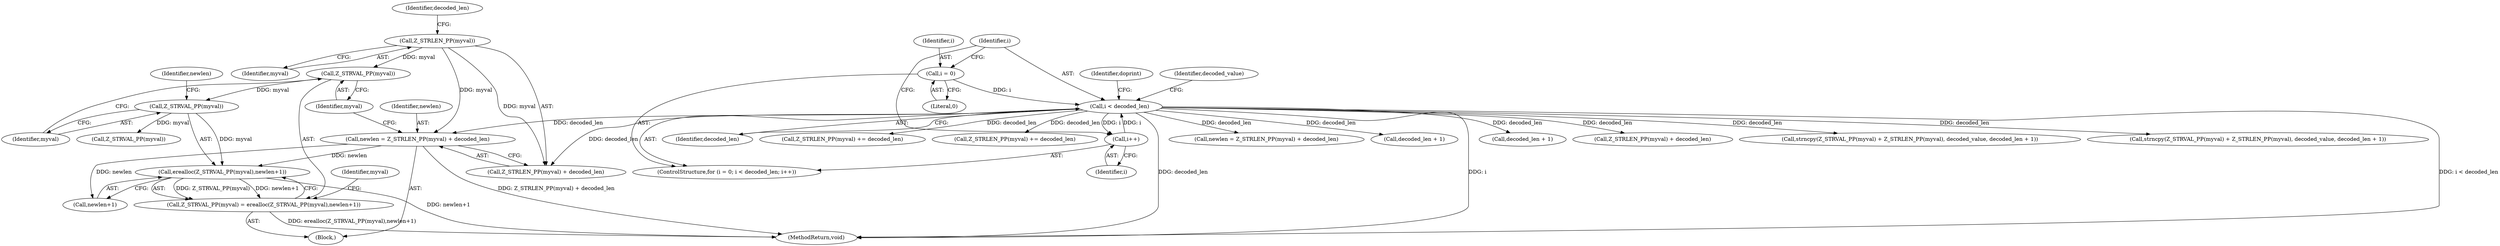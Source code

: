 digraph "0_php_dccda88f27a084bcbbb30198ace12b4e7ae961cc_4@API" {
"1000247" [label="(Call,erealloc(Z_STRVAL_PP(myval),newlen+1))"];
"1000248" [label="(Call,Z_STRVAL_PP(myval))"];
"1000245" [label="(Call,Z_STRVAL_PP(myval))"];
"1000241" [label="(Call,Z_STRLEN_PP(myval))"];
"1000238" [label="(Call,newlen = Z_STRLEN_PP(myval) + decoded_len)"];
"1000183" [label="(Call,i < decoded_len)"];
"1000186" [label="(Call,i++)"];
"1000180" [label="(Call,i = 0)"];
"1000244" [label="(Call,Z_STRVAL_PP(myval) = erealloc(Z_STRVAL_PP(myval),newlen+1))"];
"1000374" [label="(Call,Z_STRLEN_PP(myval) += decoded_len)"];
"1000471" [label="(MethodReturn,void)"];
"1000249" [label="(Identifier,myval)"];
"1000244" [label="(Call,Z_STRVAL_PP(myval) = erealloc(Z_STRVAL_PP(myval),newlen+1))"];
"1000238" [label="(Call,newlen = Z_STRLEN_PP(myval) + decoded_len)"];
"1000184" [label="(Identifier,i)"];
"1000209" [label="(Identifier,doprint)"];
"1000349" [label="(Call,newlen = Z_STRLEN_PP(myval) + decoded_len)"];
"1000180" [label="(Call,i = 0)"];
"1000187" [label="(Identifier,i)"];
"1000183" [label="(Call,i < decoded_len)"];
"1000260" [label="(Call,decoded_len + 1)"];
"1000181" [label="(Identifier,i)"];
"1000248" [label="(Call,Z_STRVAL_PP(myval))"];
"1000251" [label="(Identifier,newlen)"];
"1000256" [label="(Identifier,myval)"];
"1000245" [label="(Call,Z_STRVAL_PP(myval))"];
"1000186" [label="(Call,i++)"];
"1000243" [label="(Identifier,decoded_len)"];
"1000240" [label="(Call,Z_STRLEN_PP(myval) + decoded_len)"];
"1000247" [label="(Call,erealloc(Z_STRVAL_PP(myval),newlen+1))"];
"1000241" [label="(Call,Z_STRLEN_PP(myval))"];
"1000371" [label="(Call,decoded_len + 1)"];
"1000242" [label="(Identifier,myval)"];
"1000255" [label="(Call,Z_STRVAL_PP(myval))"];
"1000250" [label="(Call,newlen+1)"];
"1000351" [label="(Call,Z_STRLEN_PP(myval) + decoded_len)"];
"1000253" [label="(Call,strncpy(Z_STRVAL_PP(myval) + Z_STRLEN_PP(myval), decoded_value, decoded_len + 1))"];
"1000364" [label="(Call,strncpy(Z_STRVAL_PP(myval) + Z_STRLEN_PP(myval), decoded_value, decoded_len + 1))"];
"1000191" [label="(Identifier,decoded_value)"];
"1000236" [label="(Block,)"];
"1000185" [label="(Identifier,decoded_len)"];
"1000179" [label="(ControlStructure,for (i = 0; i < decoded_len; i++))"];
"1000263" [label="(Call,Z_STRLEN_PP(myval) += decoded_len)"];
"1000246" [label="(Identifier,myval)"];
"1000182" [label="(Literal,0)"];
"1000239" [label="(Identifier,newlen)"];
"1000247" -> "1000244"  [label="AST: "];
"1000247" -> "1000250"  [label="CFG: "];
"1000248" -> "1000247"  [label="AST: "];
"1000250" -> "1000247"  [label="AST: "];
"1000244" -> "1000247"  [label="CFG: "];
"1000247" -> "1000471"  [label="DDG: newlen+1"];
"1000247" -> "1000244"  [label="DDG: Z_STRVAL_PP(myval)"];
"1000247" -> "1000244"  [label="DDG: newlen+1"];
"1000248" -> "1000247"  [label="DDG: myval"];
"1000238" -> "1000247"  [label="DDG: newlen"];
"1000248" -> "1000249"  [label="CFG: "];
"1000249" -> "1000248"  [label="AST: "];
"1000251" -> "1000248"  [label="CFG: "];
"1000245" -> "1000248"  [label="DDG: myval"];
"1000248" -> "1000255"  [label="DDG: myval"];
"1000245" -> "1000244"  [label="AST: "];
"1000245" -> "1000246"  [label="CFG: "];
"1000246" -> "1000245"  [label="AST: "];
"1000249" -> "1000245"  [label="CFG: "];
"1000241" -> "1000245"  [label="DDG: myval"];
"1000241" -> "1000240"  [label="AST: "];
"1000241" -> "1000242"  [label="CFG: "];
"1000242" -> "1000241"  [label="AST: "];
"1000243" -> "1000241"  [label="CFG: "];
"1000241" -> "1000238"  [label="DDG: myval"];
"1000241" -> "1000240"  [label="DDG: myval"];
"1000238" -> "1000236"  [label="AST: "];
"1000238" -> "1000240"  [label="CFG: "];
"1000239" -> "1000238"  [label="AST: "];
"1000240" -> "1000238"  [label="AST: "];
"1000246" -> "1000238"  [label="CFG: "];
"1000238" -> "1000471"  [label="DDG: Z_STRLEN_PP(myval) + decoded_len"];
"1000183" -> "1000238"  [label="DDG: decoded_len"];
"1000238" -> "1000250"  [label="DDG: newlen"];
"1000183" -> "1000179"  [label="AST: "];
"1000183" -> "1000185"  [label="CFG: "];
"1000184" -> "1000183"  [label="AST: "];
"1000185" -> "1000183"  [label="AST: "];
"1000191" -> "1000183"  [label="CFG: "];
"1000209" -> "1000183"  [label="CFG: "];
"1000183" -> "1000471"  [label="DDG: decoded_len"];
"1000183" -> "1000471"  [label="DDG: i"];
"1000183" -> "1000471"  [label="DDG: i < decoded_len"];
"1000186" -> "1000183"  [label="DDG: i"];
"1000180" -> "1000183"  [label="DDG: i"];
"1000183" -> "1000186"  [label="DDG: i"];
"1000183" -> "1000240"  [label="DDG: decoded_len"];
"1000183" -> "1000253"  [label="DDG: decoded_len"];
"1000183" -> "1000260"  [label="DDG: decoded_len"];
"1000183" -> "1000263"  [label="DDG: decoded_len"];
"1000183" -> "1000349"  [label="DDG: decoded_len"];
"1000183" -> "1000351"  [label="DDG: decoded_len"];
"1000183" -> "1000364"  [label="DDG: decoded_len"];
"1000183" -> "1000371"  [label="DDG: decoded_len"];
"1000183" -> "1000374"  [label="DDG: decoded_len"];
"1000186" -> "1000179"  [label="AST: "];
"1000186" -> "1000187"  [label="CFG: "];
"1000187" -> "1000186"  [label="AST: "];
"1000184" -> "1000186"  [label="CFG: "];
"1000180" -> "1000179"  [label="AST: "];
"1000180" -> "1000182"  [label="CFG: "];
"1000181" -> "1000180"  [label="AST: "];
"1000182" -> "1000180"  [label="AST: "];
"1000184" -> "1000180"  [label="CFG: "];
"1000244" -> "1000236"  [label="AST: "];
"1000256" -> "1000244"  [label="CFG: "];
"1000244" -> "1000471"  [label="DDG: erealloc(Z_STRVAL_PP(myval),newlen+1)"];
}

